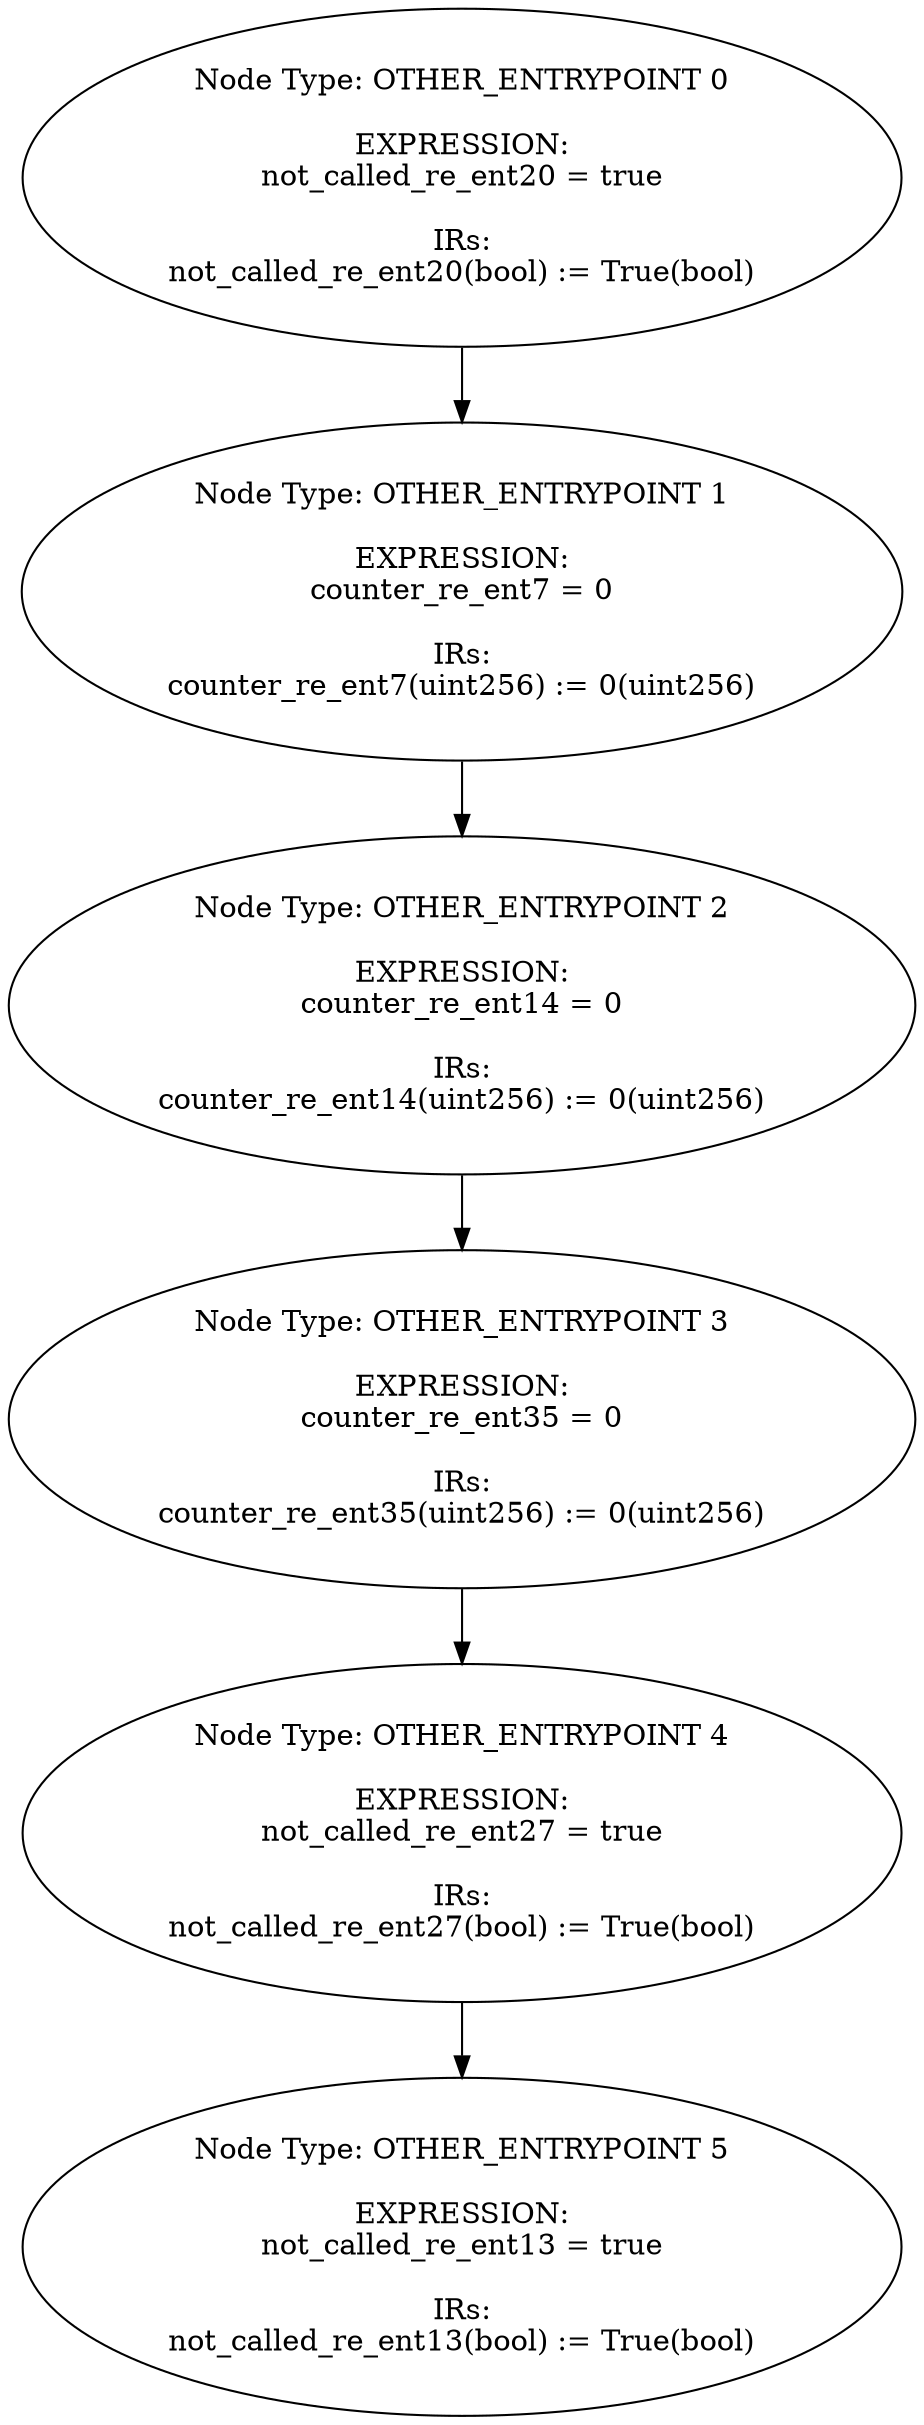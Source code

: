 digraph{
0[label="Node Type: OTHER_ENTRYPOINT 0

EXPRESSION:
not_called_re_ent20 = true

IRs:
not_called_re_ent20(bool) := True(bool)"];
0->1;
1[label="Node Type: OTHER_ENTRYPOINT 1

EXPRESSION:
counter_re_ent7 = 0

IRs:
counter_re_ent7(uint256) := 0(uint256)"];
1->2;
2[label="Node Type: OTHER_ENTRYPOINT 2

EXPRESSION:
counter_re_ent14 = 0

IRs:
counter_re_ent14(uint256) := 0(uint256)"];
2->3;
3[label="Node Type: OTHER_ENTRYPOINT 3

EXPRESSION:
counter_re_ent35 = 0

IRs:
counter_re_ent35(uint256) := 0(uint256)"];
3->4;
4[label="Node Type: OTHER_ENTRYPOINT 4

EXPRESSION:
not_called_re_ent27 = true

IRs:
not_called_re_ent27(bool) := True(bool)"];
4->5;
5[label="Node Type: OTHER_ENTRYPOINT 5

EXPRESSION:
not_called_re_ent13 = true

IRs:
not_called_re_ent13(bool) := True(bool)"];
}
